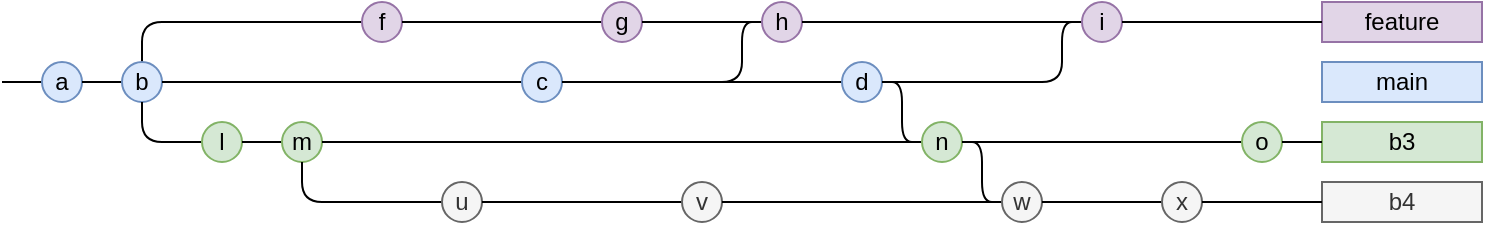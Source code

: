 <mxfile compressed="false" version="17.4.2" type="device">
<diagram id="a" name="Page-1">
  <mxGraphModel dx="532" dy="766" grid="1" gridSize="10" guides="1" tooltips="1" connect="1" arrows="1" fold="1" page="1" pageScale="1" pageWidth="413" pageHeight="583" math="0" shadow="0">
    <root>
      <mxCell id="0" />
      <mxCell id="1" parent="0" />
      <mxCell id="box1" value="feature" style="rounded=0;whiteSpace=wrap;html=1;fillColor=#e1d5e7;strokeColor=#9673a6;" parent="1" vertex="1">
        <mxGeometry x="660" y="20" width="80" height="20" as="geometry" />
      </mxCell>
    <mxCell id="l21" value="" style="endArrow=none;html=1;rounded=1;exitX=0.5;exitY=0;exitDx=0;exitDy=0;entryX=0;entryY=0.5;entryDx=0;entryDy=0;" edge="1" parent="1" source="b6" target="b9">
      <mxGeometry width="50" height="50" relative="1" as="geometry">
        <mxPoint x="70" y="70" as="sourcePoint" />
        <mxPoint x="180" y="30" as="targetPoint" />
        <Array as="points">
          <mxPoint x="70" y="30" />
        </Array>
      </mxGeometry>
    </mxCell>
      <mxCell id="b9" value="f" style="ellipse;whiteSpace=wrap;html=1;fillColor=#e1d5e7;strokeColor=#9673a6;" vertex="1" parent="1">
        <mxGeometry x="180" y="20" width="20" height="20" as="geometry" />
      </mxCell>
    <mxCell id="l22" value="" style="endArrow=none;html=1;rounded=1;exitX=1;exitY=0.5;exitDx=0;exitDy=0;entryX=0;entryY=0.5;entryDx=0;entryDy=0;" edge="1" parent="1" source="b9" target="b12">
      <mxGeometry width="50" height="50" relative="1" as="geometry">
        <mxPoint x="200" y="30" as="sourcePoint" />
        <mxPoint x="300" y="30" as="targetPoint" />
      </mxGeometry>
    </mxCell>
      <mxCell id="b12" value="g" style="ellipse;whiteSpace=wrap;html=1;fillColor=#e1d5e7;strokeColor=#9673a6;" vertex="1" parent="1">
        <mxGeometry x="300" y="20" width="20" height="20" as="geometry" />
      </mxCell>
    <mxCell id="l23" value="" style="endArrow=none;html=1;rounded=1;exitX=1;exitY=0.5;exitDx=0;exitDy=0;entryX=0;entryY=0.5;entryDx=0;entryDy=0;" edge="1" parent="1" source="b12" target="b14">
      <mxGeometry width="50" height="50" relative="1" as="geometry">
        <mxPoint x="320" y="30" as="sourcePoint" />
        <mxPoint x="380" y="30" as="targetPoint" />
      </mxGeometry>
    </mxCell>
    <mxCell id="l24" value="" style="endArrow=none;html=1;rounded=1;exitX=1;exitY=0.5;exitDx=0;exitDy=0;entryX=0;entryY=0.5;entryDx=0;entryDy=0;" edge="1" parent="1" source="b11" target="b14">
      <mxGeometry width="50" height="50" relative="1" as="geometry">
        <mxPoint x="280" y="60" as="sourcePoint" />
        <mxPoint x="380" y="30" as="targetPoint" />
        <Array as="points">
          <mxPoint x="370" y="60" />
          <mxPoint x="370" y="30" />
        </Array>
      </mxGeometry>
    </mxCell>
      <mxCell id="b14" value="h" style="ellipse;whiteSpace=wrap;html=1;fillColor=#e1d5e7;strokeColor=#9673a6;" vertex="1" parent="1">
        <mxGeometry x="380" y="20" width="20" height="20" as="geometry" />
      </mxCell>
    <mxCell id="l25" value="" style="endArrow=none;html=1;rounded=1;exitX=1;exitY=0.5;exitDx=0;exitDy=0;entryX=0;entryY=0.5;entryDx=0;entryDy=0;" edge="1" parent="1" source="b14" target="b18">
      <mxGeometry width="50" height="50" relative="1" as="geometry">
        <mxPoint x="400" y="30" as="sourcePoint" />
        <mxPoint x="540" y="30" as="targetPoint" />
      </mxGeometry>
    </mxCell>
    <mxCell id="l26" value="" style="endArrow=none;html=1;rounded=1;exitX=1;exitY=0.5;exitDx=0;exitDy=0;entryX=0;entryY=0.5;entryDx=0;entryDy=0;" edge="1" parent="1" source="b15" target="b18">
      <mxGeometry width="50" height="50" relative="1" as="geometry">
        <mxPoint x="440" y="60" as="sourcePoint" />
        <mxPoint x="540" y="30" as="targetPoint" />
        <Array as="points">
          <mxPoint x="530" y="60" />
          <mxPoint x="530" y="30" />
        </Array>
      </mxGeometry>
    </mxCell>
      <mxCell id="b18" value="i" style="ellipse;whiteSpace=wrap;html=1;fillColor=#e1d5e7;strokeColor=#9673a6;" vertex="1" parent="1">
        <mxGeometry x="540" y="20" width="20" height="20" as="geometry" />
      </mxCell>
    <mxCell id="l27" value="" style="endArrow=none;html=1;rounded=1;exitX=1;exitY=0.5;exitDx=0;exitDy=0;entryX=0;entryY=0.5;entryDx=0;entryDy=0;" edge="1" parent="1" source="b18" target="box1">
      <mxGeometry width="50" height="50" relative="1" as="geometry">
        <mxPoint x="560" y="30" as="sourcePoint" />
        <mxPoint x="660" y="30" as="targetPoint" />
      </mxGeometry>
    </mxCell>
      <mxCell id="box2" value="main" style="rounded=0;whiteSpace=wrap;html=1;fillColor=#dae8fc;strokeColor=#6c8ebf;" parent="1" vertex="1">
        <mxGeometry x="660" y="50" width="80" height="20" as="geometry" />
      </mxCell>
    <mxCell id="l28" value="" style="endArrow=none;html=1;rounded=1;entryX=0;entryY=0.5;entryDx=0;entryDy=0;" edge="1" parent="1" target="b5">
      <mxGeometry width="50" height="50" relative="1" as="geometry">
        <mxPoint x="0" y="60" as="sourcePoint" />
        <mxPoint x="20" y="60" as="targetPoint" />
      </mxGeometry>
    </mxCell>
      <mxCell id="b5" value="a" style="ellipse;whiteSpace=wrap;html=1;fillColor=#dae8fc;strokeColor=#6c8ebf;" vertex="1" parent="1">
        <mxGeometry x="20" y="50" width="20" height="20" as="geometry" />
      </mxCell>
    <mxCell id="l29" value="" style="endArrow=none;html=1;rounded=1;exitX=1;exitY=0.5;exitDx=0;exitDy=0;entryX=0;entryY=0.5;entryDx=0;entryDy=0;" edge="1" parent="1" source="b5" target="b6">
      <mxGeometry width="50" height="50" relative="1" as="geometry">
        <mxPoint x="40" y="60" as="sourcePoint" />
        <mxPoint x="60" y="60" as="targetPoint" />
      </mxGeometry>
    </mxCell>
      <mxCell id="b6" value="b" style="ellipse;whiteSpace=wrap;html=1;fillColor=#dae8fc;strokeColor=#6c8ebf;" vertex="1" parent="1">
        <mxGeometry x="60" y="50" width="20" height="20" as="geometry" />
      </mxCell>
    <mxCell id="l30" value="" style="endArrow=none;html=1;rounded=1;exitX=1;exitY=0.5;exitDx=0;exitDy=0;entryX=0;entryY=0.5;entryDx=0;entryDy=0;" edge="1" parent="1" source="b6" target="b11">
      <mxGeometry width="50" height="50" relative="1" as="geometry">
        <mxPoint x="80" y="60" as="sourcePoint" />
        <mxPoint x="260" y="60" as="targetPoint" />
      </mxGeometry>
    </mxCell>
      <mxCell id="b11" value="c" style="ellipse;whiteSpace=wrap;html=1;fillColor=#dae8fc;strokeColor=#6c8ebf;" vertex="1" parent="1">
        <mxGeometry x="260" y="50" width="20" height="20" as="geometry" />
      </mxCell>
    <mxCell id="l31" value="" style="endArrow=none;html=1;rounded=1;exitX=1;exitY=0.5;exitDx=0;exitDy=0;entryX=0;entryY=0.5;entryDx=0;entryDy=0;" edge="1" parent="1" source="b11" target="b15">
      <mxGeometry width="50" height="50" relative="1" as="geometry">
        <mxPoint x="280" y="60" as="sourcePoint" />
        <mxPoint x="420" y="60" as="targetPoint" />
      </mxGeometry>
    </mxCell>
      <mxCell id="b15" value="d" style="ellipse;whiteSpace=wrap;html=1;fillColor=#dae8fc;strokeColor=#6c8ebf;" vertex="1" parent="1">
        <mxGeometry x="420" y="50" width="20" height="20" as="geometry" />
      </mxCell>
      <mxCell id="box3" value="b3" style="rounded=0;whiteSpace=wrap;html=1;fillColor=#d5e8d4;strokeColor=#82b366;" parent="1" vertex="1">
        <mxGeometry x="660" y="80" width="80" height="20" as="geometry" />
      </mxCell>
    <mxCell id="l32" value="" style="endArrow=none;html=1;rounded=1;exitX=0.5;exitY=1;exitDx=0;exitDy=0;entryX=0;entryY=0.5;entryDx=0;entryDy=0;" edge="1" parent="1" source="b6" target="b7">
      <mxGeometry width="50" height="50" relative="1" as="geometry">
        <mxPoint x="70" y="50" as="sourcePoint" />
        <mxPoint x="100" y="90" as="targetPoint" />
        <Array as="points">
          <mxPoint x="70" y="90" />
        </Array>
      </mxGeometry>
    </mxCell>
      <mxCell id="b7" value="l" style="ellipse;whiteSpace=wrap;html=1;fillColor=#d5e8d4;strokeColor=#82b366;" vertex="1" parent="1">
        <mxGeometry x="100" y="80" width="20" height="20" as="geometry" />
      </mxCell>
    <mxCell id="l33" value="" style="endArrow=none;html=1;rounded=1;exitX=1;exitY=0.5;exitDx=0;exitDy=0;entryX=0;entryY=0.5;entryDx=0;entryDy=0;" edge="1" parent="1" source="b7" target="b8">
      <mxGeometry width="50" height="50" relative="1" as="geometry">
        <mxPoint x="120" y="90" as="sourcePoint" />
        <mxPoint x="140" y="90" as="targetPoint" />
      </mxGeometry>
    </mxCell>
      <mxCell id="b8" value="m" style="ellipse;whiteSpace=wrap;html=1;fillColor=#d5e8d4;strokeColor=#82b366;" vertex="1" parent="1">
        <mxGeometry x="140" y="80" width="20" height="20" as="geometry" />
      </mxCell>
    <mxCell id="l34" value="" style="endArrow=none;html=1;rounded=1;exitX=1;exitY=0.5;exitDx=0;exitDy=0;entryX=0;entryY=0.5;entryDx=0;entryDy=0;" edge="1" parent="1" source="b8" target="b16">
      <mxGeometry width="50" height="50" relative="1" as="geometry">
        <mxPoint x="160" y="90" as="sourcePoint" />
        <mxPoint x="460" y="90" as="targetPoint" />
      </mxGeometry>
    </mxCell>
    <mxCell id="l35" value="" style="endArrow=none;html=1;rounded=1;exitX=1;exitY=0.5;exitDx=0;exitDy=0;entryX=0;entryY=0.5;entryDx=0;entryDy=0;" edge="1" parent="1" source="b15" target="b16">
      <mxGeometry width="50" height="50" relative="1" as="geometry">
        <mxPoint x="440" y="60" as="sourcePoint" />
        <mxPoint x="460" y="90" as="targetPoint" />
        <Array as="points">
          <mxPoint x="450" y="60" />
          <mxPoint x="450" y="90" />
        </Array>
      </mxGeometry>
    </mxCell>
      <mxCell id="b16" value="n" style="ellipse;whiteSpace=wrap;html=1;fillColor=#d5e8d4;strokeColor=#82b366;" vertex="1" parent="1">
        <mxGeometry x="460" y="80" width="20" height="20" as="geometry" />
      </mxCell>
    <mxCell id="l36" value="" style="endArrow=none;html=1;rounded=1;exitX=1;exitY=0.5;exitDx=0;exitDy=0;entryX=0;entryY=0.5;entryDx=0;entryDy=0;" edge="1" parent="1" source="b16" target="b20">
      <mxGeometry width="50" height="50" relative="1" as="geometry">
        <mxPoint x="480" y="90" as="sourcePoint" />
        <mxPoint x="620" y="90" as="targetPoint" />
      </mxGeometry>
    </mxCell>
      <mxCell id="b20" value="o" style="ellipse;whiteSpace=wrap;html=1;fillColor=#d5e8d4;strokeColor=#82b366;" vertex="1" parent="1">
        <mxGeometry x="620" y="80" width="20" height="20" as="geometry" />
      </mxCell>
    <mxCell id="l37" value="" style="endArrow=none;html=1;rounded=1;exitX=1;exitY=0.5;exitDx=0;exitDy=0;entryX=0;entryY=0.5;entryDx=0;entryDy=0;" edge="1" parent="1" source="b20" target="box3">
      <mxGeometry width="50" height="50" relative="1" as="geometry">
        <mxPoint x="640" y="90" as="sourcePoint" />
        <mxPoint x="660" y="90" as="targetPoint" />
      </mxGeometry>
    </mxCell>
      <mxCell id="box4" value="b4" style="rounded=0;whiteSpace=wrap;html=1;fillColor=#f5f5f5;strokeColor=#666666;fontColor=#333333;" parent="1" vertex="1">
        <mxGeometry x="660" y="110" width="80" height="20" as="geometry" />
      </mxCell>
    <mxCell id="l38" value="" style="endArrow=none;html=1;rounded=1;exitX=0.5;exitY=1;exitDx=0;exitDy=0;entryX=0;entryY=0.5;entryDx=0;entryDy=0;" edge="1" parent="1" source="b8" target="b10">
      <mxGeometry width="50" height="50" relative="1" as="geometry">
        <mxPoint x="150" y="80" as="sourcePoint" />
        <mxPoint x="220" y="120" as="targetPoint" />
        <Array as="points">
          <mxPoint x="150" y="120" />
        </Array>
      </mxGeometry>
    </mxCell>
      <mxCell id="b10" value="u" style="ellipse;whiteSpace=wrap;html=1;fillColor=#f5f5f5;strokeColor=#666666;fontColor=#333333;" vertex="1" parent="1">
        <mxGeometry x="220" y="110" width="20" height="20" as="geometry" />
      </mxCell>
    <mxCell id="l39" value="" style="endArrow=none;html=1;rounded=1;exitX=1;exitY=0.5;exitDx=0;exitDy=0;entryX=0;entryY=0.5;entryDx=0;entryDy=0;" edge="1" parent="1" source="b10" target="b13">
      <mxGeometry width="50" height="50" relative="1" as="geometry">
        <mxPoint x="240" y="120" as="sourcePoint" />
        <mxPoint x="340" y="120" as="targetPoint" />
      </mxGeometry>
    </mxCell>
      <mxCell id="b13" value="v" style="ellipse;whiteSpace=wrap;html=1;fillColor=#f5f5f5;strokeColor=#666666;fontColor=#333333;" vertex="1" parent="1">
        <mxGeometry x="340" y="110" width="20" height="20" as="geometry" />
      </mxCell>
    <mxCell id="l40" value="" style="endArrow=none;html=1;rounded=1;exitX=1;exitY=0.5;exitDx=0;exitDy=0;entryX=0;entryY=0.5;entryDx=0;entryDy=0;" edge="1" parent="1" source="b13" target="b17">
      <mxGeometry width="50" height="50" relative="1" as="geometry">
        <mxPoint x="360" y="120" as="sourcePoint" />
        <mxPoint x="500" y="120" as="targetPoint" />
      </mxGeometry>
    </mxCell>
    <mxCell id="l41" value="" style="endArrow=none;html=1;rounded=1;exitX=1;exitY=0.5;exitDx=0;exitDy=0;entryX=0;entryY=0.5;entryDx=0;entryDy=0;" edge="1" parent="1" source="b16" target="b17">
      <mxGeometry width="50" height="50" relative="1" as="geometry">
        <mxPoint x="480" y="90" as="sourcePoint" />
        <mxPoint x="500" y="120" as="targetPoint" />
        <Array as="points">
          <mxPoint x="490" y="90" />
          <mxPoint x="490" y="120" />
        </Array>
      </mxGeometry>
    </mxCell>
      <mxCell id="b17" value="w" style="ellipse;whiteSpace=wrap;html=1;fillColor=#f5f5f5;strokeColor=#666666;fontColor=#333333;" vertex="1" parent="1">
        <mxGeometry x="500" y="110" width="20" height="20" as="geometry" />
      </mxCell>
    <mxCell id="l42" value="" style="endArrow=none;html=1;rounded=1;exitX=1;exitY=0.5;exitDx=0;exitDy=0;entryX=0;entryY=0.5;entryDx=0;entryDy=0;" edge="1" parent="1" source="b17" target="b19">
      <mxGeometry width="50" height="50" relative="1" as="geometry">
        <mxPoint x="520" y="120" as="sourcePoint" />
        <mxPoint x="580" y="120" as="targetPoint" />
      </mxGeometry>
    </mxCell>
      <mxCell id="b19" value="x" style="ellipse;whiteSpace=wrap;html=1;fillColor=#f5f5f5;strokeColor=#666666;fontColor=#333333;" vertex="1" parent="1">
        <mxGeometry x="580" y="110" width="20" height="20" as="geometry" />
      </mxCell>
    <mxCell id="l43" value="" style="endArrow=none;html=1;rounded=1;exitX=1;exitY=0.5;exitDx=0;exitDy=0;entryX=0;entryY=0.5;entryDx=0;entryDy=0;" edge="1" parent="1" source="b19" target="box4">
      <mxGeometry width="50" height="50" relative="1" as="geometry">
        <mxPoint x="600" y="120" as="sourcePoint" />
        <mxPoint x="660" y="120" as="targetPoint" />
      </mxGeometry>
    </mxCell>
      </root>
    </mxGraphModel>
  </diagram>
</mxfile>